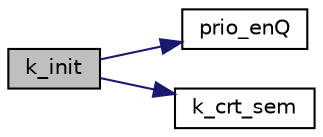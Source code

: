 digraph "k_init"
{
  edge [fontname="Helvetica",fontsize="10",labelfontname="Helvetica",labelfontsize="10"];
  node [fontname="Helvetica",fontsize="10",shape=record];
  rankdir="LR";
  Node1 [label="k_init",height=0.2,width=0.4,color="black", fillcolor="grey75", style="filled", fontcolor="black"];
  Node1 -> Node2 [color="midnightblue",fontsize="10",style="solid"];
  Node2 [label="prio_enQ",height=0.2,width=0.4,color="black", fillcolor="white", style="filled",URL="$krnl_8c.html#ae7d9dd598f0d68cea2903843117e8ebe"];
  Node1 -> Node3 [color="midnightblue",fontsize="10",style="solid"];
  Node3 [label="k_crt_sem",height=0.2,width=0.4,color="black", fillcolor="white", style="filled",URL="$krnl_8c.html#a27f33ac31a1b04e73084d19333e10486"];
}
